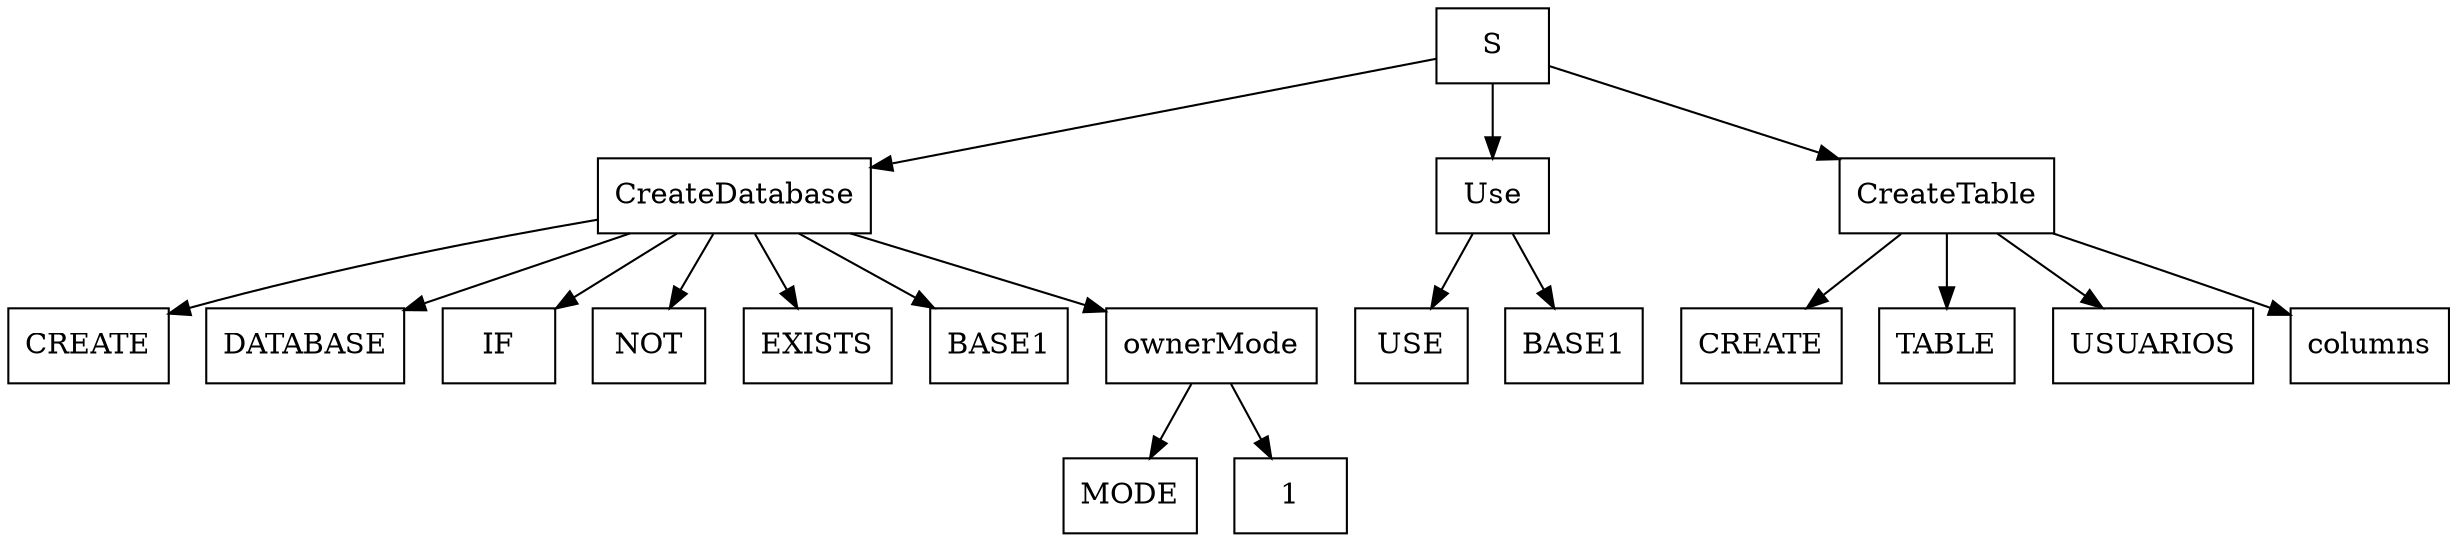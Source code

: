 digraph ASTTytus{ 
 rankdir = TD
 node[shape = "box"]
S[label="S"]
S->168425269486
168425269486[label="CreateDatabase"]
168425269486->-7845395401382284136
-7845395401382284136[label="CREATE"]
168425269486->8720329568830994846
8720329568830994846[label="DATABASE"]
168425269486->3691827781830444341
3691827781830444341[label="IF"]
168425269486->9169182802752741588
9169182802752741588[label="NOT"]
168425269486->6900604542634644239
6900604542634644239[label="EXISTS"]
168425269486->-8049827121516685180
-8049827121516685180[label="BASE1"]
168425269486->7719177098717799057
7719177098717799057[label="ownerMode"]
7719177098717799057->10029903391541207843
10029903391541207843[label="MODE"]
7719177098717799057->168425271047
168425271047[label="1"]
S->168425269492
168425269492[label="Use"]
168425269492->2414015033785078048
2414015033785078048[label="USE"]
168425269492->-8049827121516685174
-8049827121516685174[label="BASE1"]
S->168425269471
168425269471[label="CreateTable"]
168425269471->-7845395401382284151
-7845395401382284151[label="CREATE"]
168425269471->-5608659901675453410
-5608659901675453410[label="TABLE"]
168425269471->4085238679551884825
4085238679551884825[label="USUARIOS"]
168425269471->8291832695579880029
8291832695579880029[label="columns"]

 }